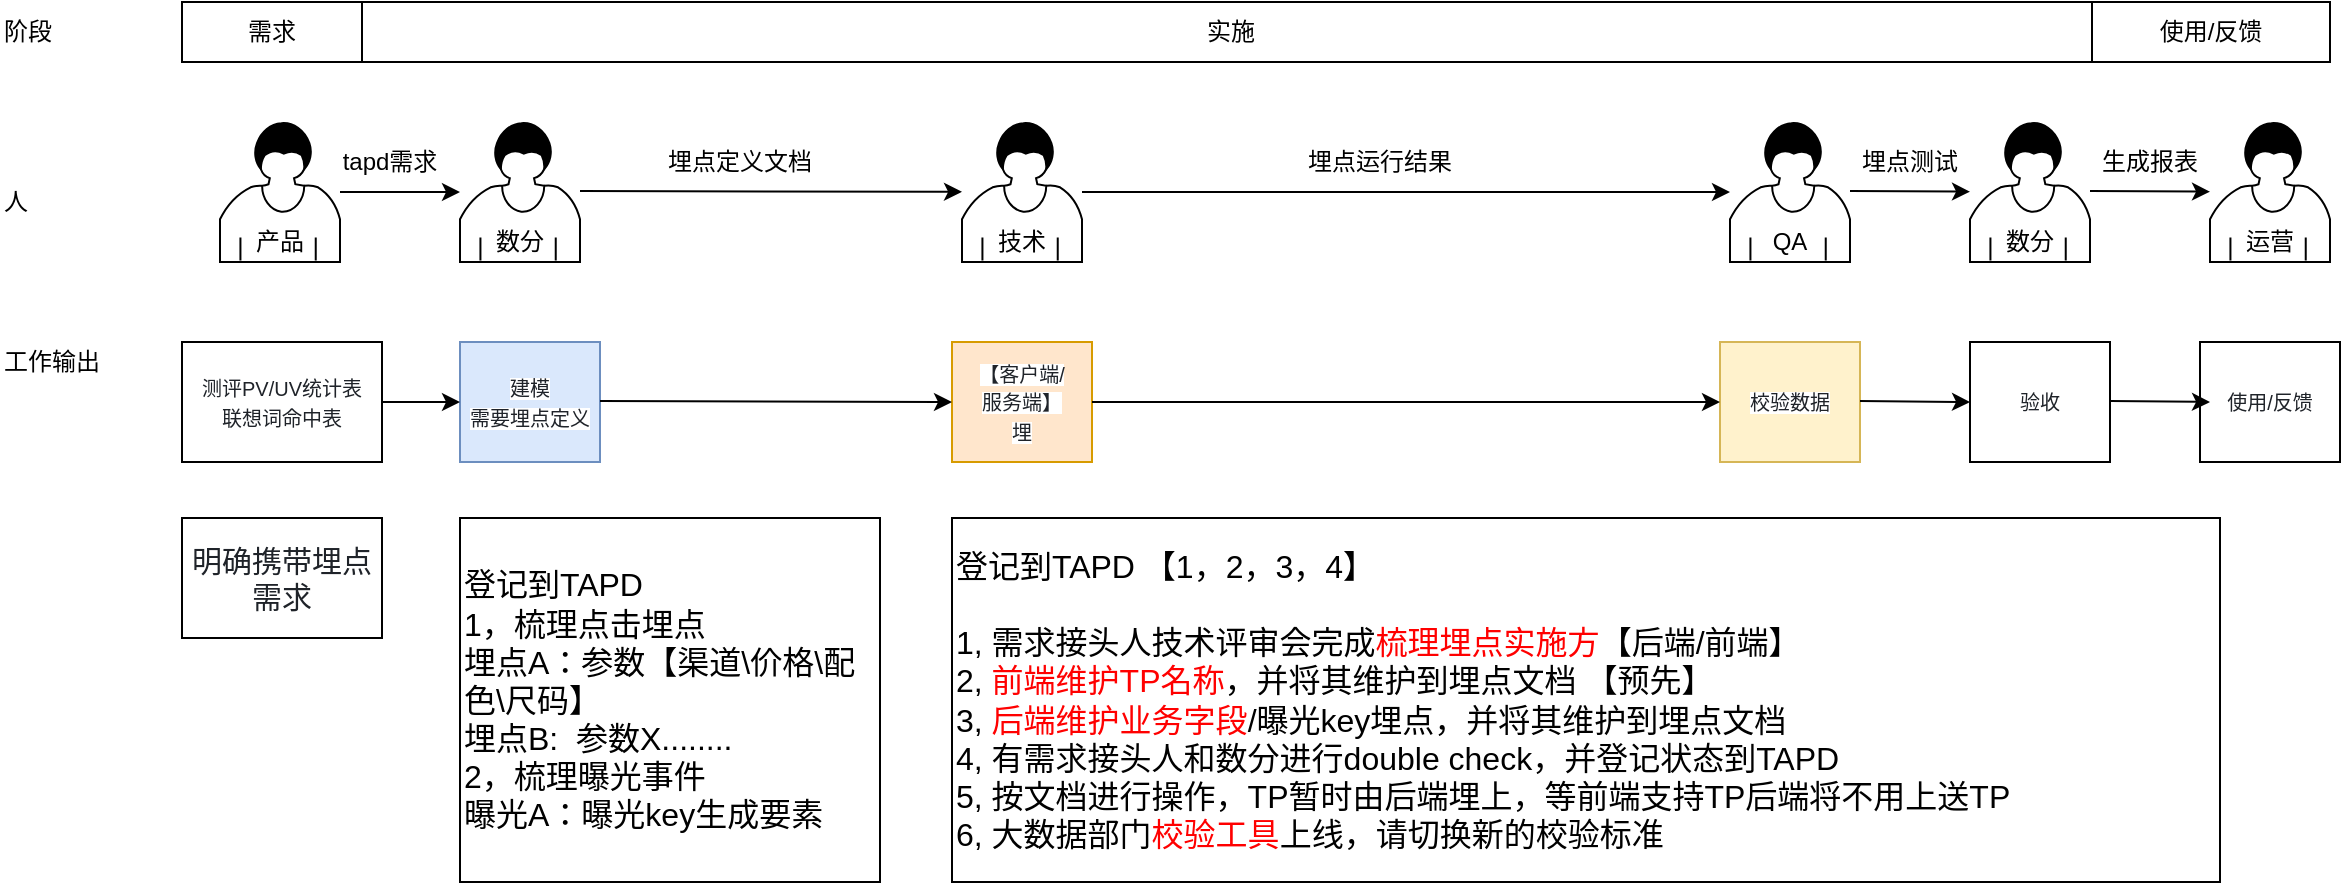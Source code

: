 <mxfile version="13.9.9" type="github">
  <diagram id="2OpyZ2NsxplecvwPvl-V" name="Page-1">
    <mxGraphModel dx="2404" dy="1023" grid="1" gridSize="10" guides="1" tooltips="1" connect="1" arrows="1" fold="1" page="1" pageScale="1" pageWidth="827" pageHeight="1169" math="0" shadow="0">
      <root>
        <mxCell id="0" />
        <mxCell id="1" parent="0" />
        <mxCell id="nZjHZP_GbID4JEypJ_5Y-8" value="" style="shape=mxgraph.bpmn.user_task;html=1;outlineConnect=0;" parent="1" vertex="1">
          <mxGeometry x="70" y="100" width="60" height="70" as="geometry" />
        </mxCell>
        <mxCell id="nZjHZP_GbID4JEypJ_5Y-9" value="产品" style="text;html=1;strokeColor=none;fillColor=none;align=center;verticalAlign=middle;whiteSpace=wrap;rounded=0;" parent="1" vertex="1">
          <mxGeometry x="80" y="150" width="40" height="20" as="geometry" />
        </mxCell>
        <mxCell id="nZjHZP_GbID4JEypJ_5Y-10" value="" style="shape=mxgraph.bpmn.user_task;html=1;outlineConnect=0;" parent="1" vertex="1">
          <mxGeometry x="190" y="100" width="60" height="70" as="geometry" />
        </mxCell>
        <mxCell id="nZjHZP_GbID4JEypJ_5Y-11" value="数分" style="text;html=1;strokeColor=none;fillColor=none;align=center;verticalAlign=middle;whiteSpace=wrap;rounded=0;" parent="1" vertex="1">
          <mxGeometry x="200" y="150" width="40" height="20" as="geometry" />
        </mxCell>
        <mxCell id="nZjHZP_GbID4JEypJ_5Y-12" value="" style="shape=mxgraph.bpmn.user_task;html=1;outlineConnect=0;" parent="1" vertex="1">
          <mxGeometry x="441" y="100" width="60" height="70" as="geometry" />
        </mxCell>
        <mxCell id="nZjHZP_GbID4JEypJ_5Y-13" value="技术" style="text;html=1;strokeColor=none;fillColor=none;align=center;verticalAlign=middle;whiteSpace=wrap;rounded=0;" parent="1" vertex="1">
          <mxGeometry x="451" y="150" width="40" height="20" as="geometry" />
        </mxCell>
        <mxCell id="nZjHZP_GbID4JEypJ_5Y-14" value="" style="shape=mxgraph.bpmn.user_task;html=1;outlineConnect=0;" parent="1" vertex="1">
          <mxGeometry x="825" y="100" width="60" height="70" as="geometry" />
        </mxCell>
        <mxCell id="nZjHZP_GbID4JEypJ_5Y-15" value="QA" style="text;html=1;strokeColor=none;fillColor=none;align=center;verticalAlign=middle;whiteSpace=wrap;rounded=0;" parent="1" vertex="1">
          <mxGeometry x="835" y="150" width="40" height="20" as="geometry" />
        </mxCell>
        <mxCell id="nZjHZP_GbID4JEypJ_5Y-16" value="" style="shape=mxgraph.bpmn.user_task;html=1;outlineConnect=0;" parent="1" vertex="1">
          <mxGeometry x="945" y="100" width="60" height="70" as="geometry" />
        </mxCell>
        <mxCell id="nZjHZP_GbID4JEypJ_5Y-21" value="数分" style="text;html=1;strokeColor=none;fillColor=none;align=center;verticalAlign=middle;whiteSpace=wrap;rounded=0;" parent="1" vertex="1">
          <mxGeometry x="955" y="150" width="40" height="20" as="geometry" />
        </mxCell>
        <mxCell id="nZjHZP_GbID4JEypJ_5Y-22" value="" style="shape=mxgraph.bpmn.user_task;html=1;outlineConnect=0;" parent="1" vertex="1">
          <mxGeometry x="1065" y="100" width="60" height="70" as="geometry" />
        </mxCell>
        <mxCell id="nZjHZP_GbID4JEypJ_5Y-23" value="运营" style="text;html=1;strokeColor=none;fillColor=none;align=center;verticalAlign=middle;whiteSpace=wrap;rounded=0;" parent="1" vertex="1">
          <mxGeometry x="1075" y="150" width="40" height="20" as="geometry" />
        </mxCell>
        <mxCell id="nZjHZP_GbID4JEypJ_5Y-24" value="" style="endArrow=classic;html=1;" parent="1" source="nZjHZP_GbID4JEypJ_5Y-8" target="nZjHZP_GbID4JEypJ_5Y-10" edge="1">
          <mxGeometry width="50" height="50" relative="1" as="geometry">
            <mxPoint x="130" y="170" as="sourcePoint" />
            <mxPoint x="180" y="120" as="targetPoint" />
          </mxGeometry>
        </mxCell>
        <mxCell id="nZjHZP_GbID4JEypJ_5Y-25" value="" style="endArrow=classic;html=1;" parent="1" target="nZjHZP_GbID4JEypJ_5Y-12" edge="1">
          <mxGeometry width="50" height="50" relative="1" as="geometry">
            <mxPoint x="250" y="134.5" as="sourcePoint" />
            <mxPoint x="310" y="134.5" as="targetPoint" />
          </mxGeometry>
        </mxCell>
        <mxCell id="nZjHZP_GbID4JEypJ_5Y-26" value="" style="endArrow=classic;html=1;" parent="1" source="nZjHZP_GbID4JEypJ_5Y-12" target="nZjHZP_GbID4JEypJ_5Y-14" edge="1">
          <mxGeometry width="50" height="50" relative="1" as="geometry">
            <mxPoint x="590" y="135" as="sourcePoint" />
            <mxPoint x="755" y="134.833" as="targetPoint" />
          </mxGeometry>
        </mxCell>
        <mxCell id="nZjHZP_GbID4JEypJ_5Y-27" value="" style="endArrow=classic;html=1;" parent="1" edge="1">
          <mxGeometry width="50" height="50" relative="1" as="geometry">
            <mxPoint x="885" y="134.5" as="sourcePoint" />
            <mxPoint x="945" y="134.833" as="targetPoint" />
          </mxGeometry>
        </mxCell>
        <mxCell id="nZjHZP_GbID4JEypJ_5Y-29" value="" style="endArrow=classic;html=1;" parent="1" edge="1">
          <mxGeometry width="50" height="50" relative="1" as="geometry">
            <mxPoint x="1005" y="134.5" as="sourcePoint" />
            <mxPoint x="1065" y="134.833" as="targetPoint" />
          </mxGeometry>
        </mxCell>
        <mxCell id="nZjHZP_GbID4JEypJ_5Y-30" value="&lt;font color=&quot;#1f2329&quot;&gt;&lt;span style=&quot;font-size: 10px ; background-color: rgb(255 , 255 , 255)&quot;&gt;测评PV/UV统计表&lt;br&gt;联想词命中表&lt;br&gt;&lt;/span&gt;&lt;/font&gt;" style="rounded=0;whiteSpace=wrap;html=1;" parent="1" vertex="1">
          <mxGeometry x="51" y="210" width="100" height="60" as="geometry" />
        </mxCell>
        <mxCell id="nZjHZP_GbID4JEypJ_5Y-31" value="&lt;font color=&quot;#1f2329&quot;&gt;&lt;span style=&quot;font-size: 10px ; background-color: rgb(255 , 255 , 255)&quot;&gt;建模&lt;br&gt;需要埋点定义&lt;br&gt;&lt;/span&gt;&lt;/font&gt;" style="rounded=0;whiteSpace=wrap;html=1;fillColor=#dae8fc;strokeColor=#6c8ebf;" parent="1" vertex="1">
          <mxGeometry x="190" y="210" width="70" height="60" as="geometry" />
        </mxCell>
        <mxCell id="nZjHZP_GbID4JEypJ_5Y-32" value="&lt;font color=&quot;#1f2329&quot;&gt;&lt;span style=&quot;font-size: 10px ; background-color: rgb(255 , 255 , 255)&quot;&gt;【客户端/&lt;br&gt;服务端】&lt;br&gt;埋&lt;br&gt;&lt;/span&gt;&lt;/font&gt;" style="rounded=0;whiteSpace=wrap;html=1;fillColor=#ffe6cc;strokeColor=#d79b00;" parent="1" vertex="1">
          <mxGeometry x="436" y="210" width="70" height="60" as="geometry" />
        </mxCell>
        <mxCell id="nZjHZP_GbID4JEypJ_5Y-33" value="&lt;font color=&quot;#1f2329&quot;&gt;&lt;span style=&quot;font-size: 10px ; background-color: rgb(255 , 255 , 255)&quot;&gt;校验数据&lt;br&gt;&lt;/span&gt;&lt;/font&gt;" style="rounded=0;whiteSpace=wrap;html=1;fillColor=#fff2cc;strokeColor=#d6b656;" parent="1" vertex="1">
          <mxGeometry x="820" y="210" width="70" height="60" as="geometry" />
        </mxCell>
        <mxCell id="nZjHZP_GbID4JEypJ_5Y-34" value="&lt;font color=&quot;#1f2329&quot;&gt;&lt;span style=&quot;font-size: 10px ; background-color: rgb(255 , 255 , 255)&quot;&gt;验收&lt;br&gt;&lt;/span&gt;&lt;/font&gt;" style="rounded=0;whiteSpace=wrap;html=1;" parent="1" vertex="1">
          <mxGeometry x="945" y="210" width="70" height="60" as="geometry" />
        </mxCell>
        <mxCell id="nZjHZP_GbID4JEypJ_5Y-35" value="&lt;font color=&quot;#1f2329&quot;&gt;&lt;span style=&quot;font-size: 10px ; background-color: rgb(255 , 255 , 255)&quot;&gt;使用/反馈&lt;br&gt;&lt;/span&gt;&lt;/font&gt;" style="rounded=0;whiteSpace=wrap;html=1;" parent="1" vertex="1">
          <mxGeometry x="1060" y="210" width="70" height="60" as="geometry" />
        </mxCell>
        <mxCell id="nZjHZP_GbID4JEypJ_5Y-37" value="" style="endArrow=classic;html=1;" parent="1" source="nZjHZP_GbID4JEypJ_5Y-30" edge="1">
          <mxGeometry width="50" height="50" relative="1" as="geometry">
            <mxPoint x="150" y="290" as="sourcePoint" />
            <mxPoint x="190" y="240" as="targetPoint" />
          </mxGeometry>
        </mxCell>
        <mxCell id="nZjHZP_GbID4JEypJ_5Y-38" value="" style="endArrow=classic;html=1;entryX=0;entryY=0.5;entryDx=0;entryDy=0;" parent="1" target="nZjHZP_GbID4JEypJ_5Y-32" edge="1">
          <mxGeometry width="50" height="50" relative="1" as="geometry">
            <mxPoint x="260" y="239.5" as="sourcePoint" />
            <mxPoint x="300" y="239.5" as="targetPoint" />
          </mxGeometry>
        </mxCell>
        <mxCell id="nZjHZP_GbID4JEypJ_5Y-39" value="" style="endArrow=classic;html=1;" parent="1" source="nZjHZP_GbID4JEypJ_5Y-32" target="nZjHZP_GbID4JEypJ_5Y-33" edge="1">
          <mxGeometry width="50" height="50" relative="1" as="geometry">
            <mxPoint x="700" y="239.5" as="sourcePoint" />
            <mxPoint x="745" y="240" as="targetPoint" />
          </mxGeometry>
        </mxCell>
        <mxCell id="nZjHZP_GbID4JEypJ_5Y-40" value="" style="endArrow=classic;html=1;entryX=0;entryY=0.5;entryDx=0;entryDy=0;" parent="1" target="nZjHZP_GbID4JEypJ_5Y-34" edge="1">
          <mxGeometry width="50" height="50" relative="1" as="geometry">
            <mxPoint x="890" y="239.5" as="sourcePoint" />
            <mxPoint x="935" y="240" as="targetPoint" />
          </mxGeometry>
        </mxCell>
        <mxCell id="nZjHZP_GbID4JEypJ_5Y-42" value="" style="endArrow=classic;html=1;" parent="1" edge="1">
          <mxGeometry width="50" height="50" relative="1" as="geometry">
            <mxPoint x="1015" y="239.5" as="sourcePoint" />
            <mxPoint x="1065" y="240" as="targetPoint" />
          </mxGeometry>
        </mxCell>
        <mxCell id="nZjHZP_GbID4JEypJ_5Y-46" value="需求" style="rounded=0;whiteSpace=wrap;html=1;" parent="1" vertex="1">
          <mxGeometry x="51" y="40" width="90" height="30" as="geometry" />
        </mxCell>
        <mxCell id="nZjHZP_GbID4JEypJ_5Y-47" value="实施" style="rounded=0;whiteSpace=wrap;html=1;" parent="1" vertex="1">
          <mxGeometry x="141" y="40" width="869" height="30" as="geometry" />
        </mxCell>
        <mxCell id="nZjHZP_GbID4JEypJ_5Y-48" value="使用/反馈" style="rounded=0;whiteSpace=wrap;html=1;" parent="1" vertex="1">
          <mxGeometry x="1006" y="40" width="119" height="30" as="geometry" />
        </mxCell>
        <mxCell id="umj2pTrckc06KtbFGjhR-1" value="tapd需求" style="text;html=1;strokeColor=none;fillColor=none;align=center;verticalAlign=middle;whiteSpace=wrap;rounded=0;" parent="1" vertex="1">
          <mxGeometry x="130" y="110" width="50" height="20" as="geometry" />
        </mxCell>
        <mxCell id="umj2pTrckc06KtbFGjhR-2" value="埋点定义文档" style="text;html=1;strokeColor=none;fillColor=none;align=center;verticalAlign=middle;whiteSpace=wrap;rounded=0;" parent="1" vertex="1">
          <mxGeometry x="280" y="110" width="100" height="20" as="geometry" />
        </mxCell>
        <mxCell id="umj2pTrckc06KtbFGjhR-3" value="埋点运行结果" style="text;html=1;strokeColor=none;fillColor=none;align=center;verticalAlign=middle;whiteSpace=wrap;rounded=0;" parent="1" vertex="1">
          <mxGeometry x="590" y="110" width="120" height="20" as="geometry" />
        </mxCell>
        <mxCell id="umj2pTrckc06KtbFGjhR-5" value="埋点测试" style="text;html=1;strokeColor=none;fillColor=none;align=center;verticalAlign=middle;whiteSpace=wrap;rounded=0;" parent="1" vertex="1">
          <mxGeometry x="885" y="110" width="60" height="20" as="geometry" />
        </mxCell>
        <mxCell id="umj2pTrckc06KtbFGjhR-6" value="生成报表" style="text;html=1;strokeColor=none;fillColor=none;align=center;verticalAlign=middle;whiteSpace=wrap;rounded=0;" parent="1" vertex="1">
          <mxGeometry x="1005" y="110" width="60" height="20" as="geometry" />
        </mxCell>
        <mxCell id="umj2pTrckc06KtbFGjhR-7" value="阶段" style="text;html=1;strokeColor=none;fillColor=none;align=left;verticalAlign=middle;whiteSpace=wrap;rounded=0;" parent="1" vertex="1">
          <mxGeometry x="-40" y="45" width="40" height="20" as="geometry" />
        </mxCell>
        <mxCell id="umj2pTrckc06KtbFGjhR-8" value="人" style="text;html=1;strokeColor=none;fillColor=none;align=left;verticalAlign=middle;whiteSpace=wrap;rounded=0;" parent="1" vertex="1">
          <mxGeometry x="-40" y="130" width="40" height="20" as="geometry" />
        </mxCell>
        <mxCell id="umj2pTrckc06KtbFGjhR-9" value="工作输出" style="text;html=1;strokeColor=none;fillColor=none;align=left;verticalAlign=middle;whiteSpace=wrap;rounded=0;" parent="1" vertex="1">
          <mxGeometry x="-40" y="210" width="55" height="20" as="geometry" />
        </mxCell>
        <mxCell id="cm4KdflAYXEXYrAGIoxH-4" value="&lt;div style=&quot;font-size: 16px;&quot;&gt;&lt;span style=&quot;font-size: 16px;&quot;&gt;登记到TAPD&lt;/span&gt;&lt;/div&gt;&lt;div style=&quot;font-size: 16px;&quot;&gt;1，梳理点击埋点&lt;br style=&quot;font-size: 16px;&quot;&gt;埋点A：参数【渠道\价格\配色\尺码】&lt;br style=&quot;font-size: 16px;&quot;&gt;&lt;/div&gt;&lt;div style=&quot;font-size: 16px;&quot;&gt;埋点B:&amp;nbsp; 参数X........&lt;/div&gt;2，梳理&lt;span style=&quot;font-size: 16px;&quot;&gt;曝光事件&lt;/span&gt;&lt;br style=&quot;font-size: 16px;&quot;&gt;&lt;div style=&quot;font-size: 16px;&quot;&gt;曝光A：曝光key生成要素&lt;br style=&quot;font-size: 16px;&quot;&gt;&lt;/div&gt;" style="rounded=0;whiteSpace=wrap;html=1;align=left;fontSize=16;" parent="1" vertex="1">
          <mxGeometry x="190" y="298" width="210" height="182" as="geometry" />
        </mxCell>
        <mxCell id="cm4KdflAYXEXYrAGIoxH-7" value="&lt;div style=&quot;font-size: 16px&quot;&gt;&lt;font style=&quot;font-size: 16px&quot;&gt;登记到TAPD 【1，2，3，4】&lt;/font&gt;&lt;/div&gt;&lt;div style=&quot;font-size: 16px&quot;&gt;&lt;font style=&quot;font-size: 16px&quot;&gt;&lt;br&gt;&lt;/font&gt;&lt;/div&gt;&lt;div style=&quot;font-size: 16px&quot;&gt;&lt;font style=&quot;font-size: 16px&quot;&gt;1, 需求接头人技术评审会完成&lt;font color=&quot;#ff0000&quot;&gt;梳理埋点实施方&lt;/font&gt;【后端/前端】&lt;/font&gt;&lt;/div&gt;&lt;div style=&quot;font-size: 16px&quot;&gt;&lt;font style=&quot;font-size: 16px&quot;&gt;2, &lt;font color=&quot;#ff0000&quot;&gt;前端维护TP名称&lt;/font&gt;，并将其维护到埋点文档 【预先】&amp;nbsp;&lt;/font&gt;&lt;/div&gt;&lt;div style=&quot;font-size: 16px&quot;&gt;&lt;font style=&quot;font-size: 16px&quot;&gt;3, &lt;font color=&quot;#ff0000&quot;&gt;后端维护业务字段&lt;/font&gt;/曝光key埋点，并将其维护到埋点文档&lt;br&gt;4, 有需求接头人和数分进行double check，并登记状态到TAPD&lt;br&gt;5, 按文档进行操作，TP暂时由后端埋上，等前端支持TP后端将不用上送TP&lt;/font&gt;&lt;/div&gt;&lt;div style=&quot;font-size: 16px&quot;&gt;&lt;font style=&quot;font-size: 16px&quot;&gt;6, 大数据部门&lt;font color=&quot;#ff0000&quot;&gt;校验工具&lt;/font&gt;上线，请切换新的校验标准&lt;/font&gt;&lt;/div&gt;" style="rounded=0;whiteSpace=wrap;html=1;align=left;" parent="1" vertex="1">
          <mxGeometry x="436" y="298" width="634" height="182" as="geometry" />
        </mxCell>
        <mxCell id="3Jyv6QxD_IiGIYbn77Hb-1" value="&lt;font color=&quot;#1f2329&quot; style=&quot;font-size: 15px;&quot;&gt;&lt;span style=&quot;font-size: 15px; background-color: rgb(255, 255, 255);&quot;&gt;明确携带埋点需求&lt;br style=&quot;font-size: 15px;&quot;&gt;&lt;/span&gt;&lt;/font&gt;" style="rounded=0;whiteSpace=wrap;html=1;fontSize=15;" vertex="1" parent="1">
          <mxGeometry x="51" y="298" width="100" height="60" as="geometry" />
        </mxCell>
      </root>
    </mxGraphModel>
  </diagram>
</mxfile>
